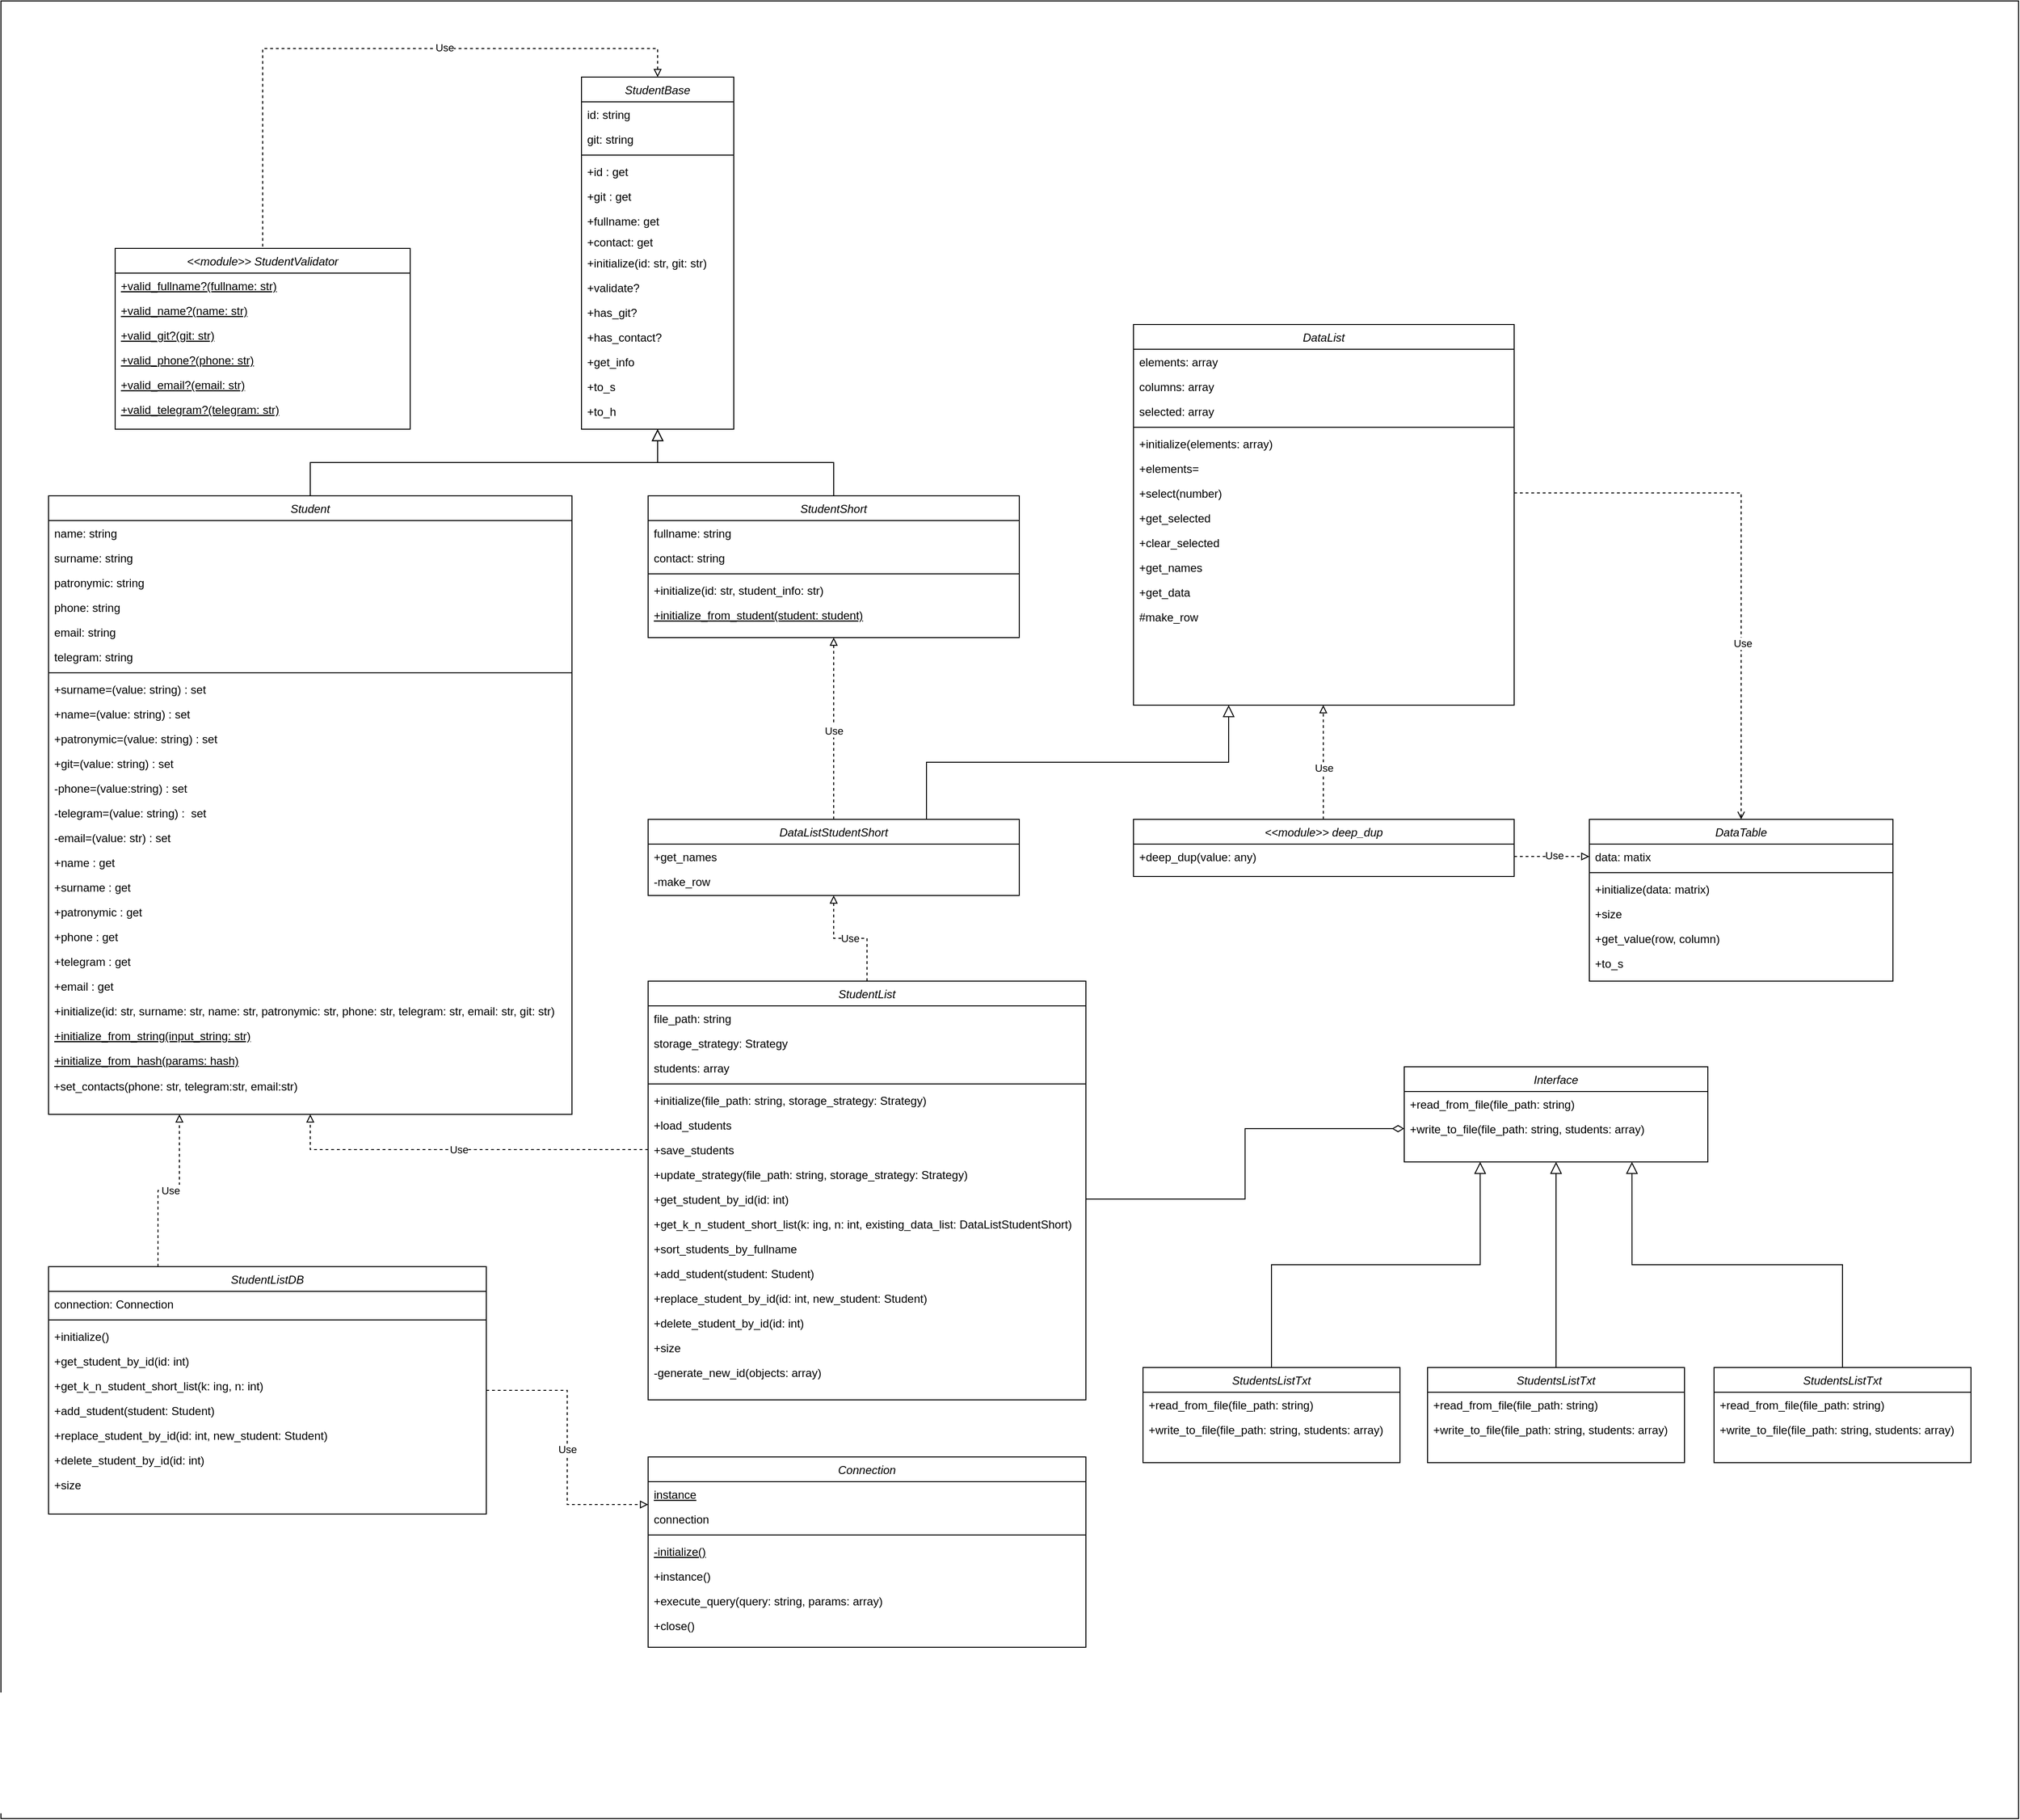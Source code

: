 <mxfile version="24.7.8">
  <diagram id="C5RBs43oDa-KdzZeNtuy" name="Page-1">
    <mxGraphModel dx="656" dy="1562" grid="1" gridSize="10" guides="1" tooltips="1" connect="1" arrows="1" fold="1" page="1" pageScale="1" pageWidth="827" pageHeight="1169" math="0" shadow="0">
      <root>
        <mxCell id="WIyWlLk6GJQsqaUBKTNV-0" />
        <mxCell id="WIyWlLk6GJQsqaUBKTNV-1" parent="WIyWlLk6GJQsqaUBKTNV-0" />
        <mxCell id="fatnGPEcKWGk0wa3ljr2-0" value="" style="rounded=0;whiteSpace=wrap;html=1;" parent="WIyWlLk6GJQsqaUBKTNV-1" vertex="1">
          <mxGeometry x="250" y="-810" width="2120" height="1910" as="geometry" />
        </mxCell>
        <mxCell id="zkfFHV4jXpPFQw0GAbJ--0" value="StudentBase" style="swimlane;fontStyle=2;align=center;verticalAlign=top;childLayout=stackLayout;horizontal=1;startSize=26;horizontalStack=0;resizeParent=1;resizeLast=0;collapsible=1;marginBottom=0;rounded=0;shadow=0;strokeWidth=1;" parent="WIyWlLk6GJQsqaUBKTNV-1" vertex="1">
          <mxGeometry x="860" y="-730" width="160" height="370" as="geometry">
            <mxRectangle x="230" y="140" width="160" height="26" as="alternateBounds" />
          </mxGeometry>
        </mxCell>
        <mxCell id="DaK7ERgDfzek0wE4DrNR-5" value="id: string " style="text;align=left;verticalAlign=top;spacingLeft=4;spacingRight=4;overflow=hidden;rotatable=0;points=[[0,0.5],[1,0.5]];portConstraint=eastwest;rounded=0;shadow=0;html=0;" parent="zkfFHV4jXpPFQw0GAbJ--0" vertex="1">
          <mxGeometry y="26" width="160" height="26" as="geometry" />
        </mxCell>
        <mxCell id="DaK7ERgDfzek0wE4DrNR-3" value="git: string&#xa; " style="text;align=left;verticalAlign=top;spacingLeft=4;spacingRight=4;overflow=hidden;rotatable=0;points=[[0,0.5],[1,0.5]];portConstraint=eastwest;rounded=0;shadow=0;html=0;" parent="zkfFHV4jXpPFQw0GAbJ--0" vertex="1">
          <mxGeometry y="52" width="160" height="26" as="geometry" />
        </mxCell>
        <mxCell id="zkfFHV4jXpPFQw0GAbJ--4" value="" style="line;html=1;strokeWidth=1;align=left;verticalAlign=middle;spacingTop=-1;spacingLeft=3;spacingRight=3;rotatable=0;labelPosition=right;points=[];portConstraint=eastwest;" parent="zkfFHV4jXpPFQw0GAbJ--0" vertex="1">
          <mxGeometry y="78" width="160" height="8" as="geometry" />
        </mxCell>
        <mxCell id="DaK7ERgDfzek0wE4DrNR-34" value="+id : get" style="text;align=left;verticalAlign=top;spacingLeft=4;spacingRight=4;overflow=hidden;rotatable=0;points=[[0,0.5],[1,0.5]];portConstraint=eastwest;" parent="zkfFHV4jXpPFQw0GAbJ--0" vertex="1">
          <mxGeometry y="86" width="160" height="26" as="geometry" />
        </mxCell>
        <mxCell id="DaK7ERgDfzek0wE4DrNR-32" value="+git : get" style="text;align=left;verticalAlign=top;spacingLeft=4;spacingRight=4;overflow=hidden;rotatable=0;points=[[0,0.5],[1,0.5]];portConstraint=eastwest;" parent="zkfFHV4jXpPFQw0GAbJ--0" vertex="1">
          <mxGeometry y="112" width="160" height="26" as="geometry" />
        </mxCell>
        <mxCell id="30GVN7_N4VgCKG4ItNpN-0" value="+fullname: get" style="text;align=left;verticalAlign=top;spacingLeft=4;spacingRight=4;overflow=hidden;rotatable=0;points=[[0,0.5],[1,0.5]];portConstraint=eastwest;" parent="zkfFHV4jXpPFQw0GAbJ--0" vertex="1">
          <mxGeometry y="138" width="160" height="22" as="geometry" />
        </mxCell>
        <mxCell id="wEu3qzO1atXNmpKXPWO0-1" value="+contact: get" style="text;align=left;verticalAlign=top;spacingLeft=4;spacingRight=4;overflow=hidden;rotatable=0;points=[[0,0.5],[1,0.5]];portConstraint=eastwest;" parent="zkfFHV4jXpPFQw0GAbJ--0" vertex="1">
          <mxGeometry y="160" width="160" height="22" as="geometry" />
        </mxCell>
        <mxCell id="DaK7ERgDfzek0wE4DrNR-37" value="+initialize(id: str, git: str)" style="text;align=left;verticalAlign=top;spacingLeft=4;spacingRight=4;overflow=hidden;rotatable=0;points=[[0,0.5],[1,0.5]];portConstraint=eastwest;" parent="zkfFHV4jXpPFQw0GAbJ--0" vertex="1">
          <mxGeometry y="182" width="160" height="26" as="geometry" />
        </mxCell>
        <mxCell id="DaK7ERgDfzek0wE4DrNR-1" value="+validate?" style="text;align=left;verticalAlign=top;spacingLeft=4;spacingRight=4;overflow=hidden;rotatable=0;points=[[0,0.5],[1,0.5]];portConstraint=eastwest;" parent="zkfFHV4jXpPFQw0GAbJ--0" vertex="1">
          <mxGeometry y="208" width="160" height="26" as="geometry" />
        </mxCell>
        <mxCell id="zkfFHV4jXpPFQw0GAbJ--5" value="+has_git?" style="text;align=left;verticalAlign=top;spacingLeft=4;spacingRight=4;overflow=hidden;rotatable=0;points=[[0,0.5],[1,0.5]];portConstraint=eastwest;" parent="zkfFHV4jXpPFQw0GAbJ--0" vertex="1">
          <mxGeometry y="234" width="160" height="26" as="geometry" />
        </mxCell>
        <mxCell id="rkT2CLuDJCGZjRkK9kf4-31" value="+has_contact?" style="text;align=left;verticalAlign=top;spacingLeft=4;spacingRight=4;overflow=hidden;rotatable=0;points=[[0,0.5],[1,0.5]];portConstraint=eastwest;" parent="zkfFHV4jXpPFQw0GAbJ--0" vertex="1">
          <mxGeometry y="260" width="160" height="26" as="geometry" />
        </mxCell>
        <mxCell id="rkT2CLuDJCGZjRkK9kf4-32" value="+get_info" style="text;align=left;verticalAlign=top;spacingLeft=4;spacingRight=4;overflow=hidden;rotatable=0;points=[[0,0.5],[1,0.5]];portConstraint=eastwest;" parent="zkfFHV4jXpPFQw0GAbJ--0" vertex="1">
          <mxGeometry y="286" width="160" height="26" as="geometry" />
        </mxCell>
        <mxCell id="rkT2CLuDJCGZjRkK9kf4-33" value="+to_s" style="text;align=left;verticalAlign=top;spacingLeft=4;spacingRight=4;overflow=hidden;rotatable=0;points=[[0,0.5],[1,0.5]];portConstraint=eastwest;" parent="zkfFHV4jXpPFQw0GAbJ--0" vertex="1">
          <mxGeometry y="312" width="160" height="26" as="geometry" />
        </mxCell>
        <mxCell id="PjHpxz5H3u4c-cA8xx7M-1" value="+to_h" style="text;align=left;verticalAlign=top;spacingLeft=4;spacingRight=4;overflow=hidden;rotatable=0;points=[[0,0.5],[1,0.5]];portConstraint=eastwest;" vertex="1" parent="zkfFHV4jXpPFQw0GAbJ--0">
          <mxGeometry y="338" width="160" height="26" as="geometry" />
        </mxCell>
        <mxCell id="zkfFHV4jXpPFQw0GAbJ--6" value="Student" style="swimlane;fontStyle=2;align=center;verticalAlign=top;childLayout=stackLayout;horizontal=1;startSize=26;horizontalStack=0;resizeParent=1;resizeLast=0;collapsible=1;marginBottom=0;rounded=0;shadow=0;strokeWidth=1;" parent="WIyWlLk6GJQsqaUBKTNV-1" vertex="1">
          <mxGeometry x="300" y="-290" width="550" height="650" as="geometry">
            <mxRectangle x="130" y="380" width="160" height="26" as="alternateBounds" />
          </mxGeometry>
        </mxCell>
        <mxCell id="zkfFHV4jXpPFQw0GAbJ--7" value="name: string" style="text;align=left;verticalAlign=top;spacingLeft=4;spacingRight=4;overflow=hidden;rotatable=0;points=[[0,0.5],[1,0.5]];portConstraint=eastwest;" parent="zkfFHV4jXpPFQw0GAbJ--6" vertex="1">
          <mxGeometry y="26" width="550" height="26" as="geometry" />
        </mxCell>
        <mxCell id="zkfFHV4jXpPFQw0GAbJ--8" value="surname: string" style="text;align=left;verticalAlign=top;spacingLeft=4;spacingRight=4;overflow=hidden;rotatable=0;points=[[0,0.5],[1,0.5]];portConstraint=eastwest;rounded=0;shadow=0;html=0;" parent="zkfFHV4jXpPFQw0GAbJ--6" vertex="1">
          <mxGeometry y="52" width="550" height="26" as="geometry" />
        </mxCell>
        <mxCell id="hA9nvbCW1QsnM-zQuUA5-5" value="patronymic: string" style="text;align=left;verticalAlign=top;spacingLeft=4;spacingRight=4;overflow=hidden;rotatable=0;points=[[0,0.5],[1,0.5]];portConstraint=eastwest;rounded=0;shadow=0;html=0;" parent="zkfFHV4jXpPFQw0GAbJ--6" vertex="1">
          <mxGeometry y="78" width="550" height="26" as="geometry" />
        </mxCell>
        <mxCell id="rkT2CLuDJCGZjRkK9kf4-34" value="phone: string" style="text;align=left;verticalAlign=top;spacingLeft=4;spacingRight=4;overflow=hidden;rotatable=0;points=[[0,0.5],[1,0.5]];portConstraint=eastwest;rounded=0;shadow=0;html=0;" parent="zkfFHV4jXpPFQw0GAbJ--6" vertex="1">
          <mxGeometry y="104" width="550" height="26" as="geometry" />
        </mxCell>
        <mxCell id="rkT2CLuDJCGZjRkK9kf4-35" value="email: string" style="text;align=left;verticalAlign=top;spacingLeft=4;spacingRight=4;overflow=hidden;rotatable=0;points=[[0,0.5],[1,0.5]];portConstraint=eastwest;rounded=0;shadow=0;html=0;" parent="zkfFHV4jXpPFQw0GAbJ--6" vertex="1">
          <mxGeometry y="130" width="550" height="26" as="geometry" />
        </mxCell>
        <mxCell id="rkT2CLuDJCGZjRkK9kf4-36" value="telegram: string" style="text;align=left;verticalAlign=top;spacingLeft=4;spacingRight=4;overflow=hidden;rotatable=0;points=[[0,0.5],[1,0.5]];portConstraint=eastwest;rounded=0;shadow=0;html=0;" parent="zkfFHV4jXpPFQw0GAbJ--6" vertex="1">
          <mxGeometry y="156" width="550" height="26" as="geometry" />
        </mxCell>
        <mxCell id="zkfFHV4jXpPFQw0GAbJ--9" value="" style="line;html=1;strokeWidth=1;align=left;verticalAlign=middle;spacingTop=-1;spacingLeft=3;spacingRight=3;rotatable=0;labelPosition=right;points=[];portConstraint=eastwest;" parent="zkfFHV4jXpPFQw0GAbJ--6" vertex="1">
          <mxGeometry y="182" width="550" height="8" as="geometry" />
        </mxCell>
        <mxCell id="DaK7ERgDfzek0wE4DrNR-43" value="+surname=(value: string) : set" style="text;align=left;verticalAlign=top;spacingLeft=4;spacingRight=4;overflow=hidden;rotatable=0;points=[[0,0.5],[1,0.5]];portConstraint=eastwest;" parent="zkfFHV4jXpPFQw0GAbJ--6" vertex="1">
          <mxGeometry y="190" width="550" height="26" as="geometry" />
        </mxCell>
        <mxCell id="DaK7ERgDfzek0wE4DrNR-44" value="+name=(value: string) : set" style="text;align=left;verticalAlign=top;spacingLeft=4;spacingRight=4;overflow=hidden;rotatable=0;points=[[0,0.5],[1,0.5]];portConstraint=eastwest;" parent="zkfFHV4jXpPFQw0GAbJ--6" vertex="1">
          <mxGeometry y="216" width="550" height="26" as="geometry" />
        </mxCell>
        <mxCell id="DaK7ERgDfzek0wE4DrNR-42" value="+patronymic=(value: string) : set" style="text;align=left;verticalAlign=top;spacingLeft=4;spacingRight=4;overflow=hidden;rotatable=0;points=[[0,0.5],[1,0.5]];portConstraint=eastwest;" parent="zkfFHV4jXpPFQw0GAbJ--6" vertex="1">
          <mxGeometry y="242" width="550" height="26" as="geometry" />
        </mxCell>
        <mxCell id="ZeI7-z1QrVrPeZxFid8m-0" value="+git=(value: string) : set" style="text;align=left;verticalAlign=top;spacingLeft=4;spacingRight=4;overflow=hidden;rotatable=0;points=[[0,0.5],[1,0.5]];portConstraint=eastwest;" parent="zkfFHV4jXpPFQw0GAbJ--6" vertex="1">
          <mxGeometry y="268" width="550" height="26" as="geometry" />
        </mxCell>
        <mxCell id="DaK7ERgDfzek0wE4DrNR-41" value="-phone=(value:string) : set" style="text;align=left;verticalAlign=top;spacingLeft=4;spacingRight=4;overflow=hidden;rotatable=0;points=[[0,0.5],[1,0.5]];portConstraint=eastwest;" parent="zkfFHV4jXpPFQw0GAbJ--6" vertex="1">
          <mxGeometry y="294" width="550" height="26" as="geometry" />
        </mxCell>
        <mxCell id="DaK7ERgDfzek0wE4DrNR-40" value="-telegram=(value: string) :  set" style="text;align=left;verticalAlign=top;spacingLeft=4;spacingRight=4;overflow=hidden;rotatable=0;points=[[0,0.5],[1,0.5]];portConstraint=eastwest;" parent="zkfFHV4jXpPFQw0GAbJ--6" vertex="1">
          <mxGeometry y="320" width="550" height="26" as="geometry" />
        </mxCell>
        <mxCell id="DaK7ERgDfzek0wE4DrNR-39" value="-email=(value: str) : set" style="text;align=left;verticalAlign=top;spacingLeft=4;spacingRight=4;overflow=hidden;rotatable=0;points=[[0,0.5],[1,0.5]];portConstraint=eastwest;" parent="zkfFHV4jXpPFQw0GAbJ--6" vertex="1">
          <mxGeometry y="346" width="550" height="26" as="geometry" />
        </mxCell>
        <mxCell id="DaK7ERgDfzek0wE4DrNR-38" value="+name : get" style="text;align=left;verticalAlign=top;spacingLeft=4;spacingRight=4;overflow=hidden;rotatable=0;points=[[0,0.5],[1,0.5]];portConstraint=eastwest;" parent="zkfFHV4jXpPFQw0GAbJ--6" vertex="1">
          <mxGeometry y="372" width="550" height="26" as="geometry" />
        </mxCell>
        <mxCell id="DaK7ERgDfzek0wE4DrNR-46" value="+surname : get" style="text;align=left;verticalAlign=top;spacingLeft=4;spacingRight=4;overflow=hidden;rotatable=0;points=[[0,0.5],[1,0.5]];portConstraint=eastwest;" parent="zkfFHV4jXpPFQw0GAbJ--6" vertex="1">
          <mxGeometry y="398" width="550" height="26" as="geometry" />
        </mxCell>
        <mxCell id="DaK7ERgDfzek0wE4DrNR-45" value="+patronymic : get" style="text;align=left;verticalAlign=top;spacingLeft=4;spacingRight=4;overflow=hidden;rotatable=0;points=[[0,0.5],[1,0.5]];portConstraint=eastwest;" parent="zkfFHV4jXpPFQw0GAbJ--6" vertex="1">
          <mxGeometry y="424" width="550" height="26" as="geometry" />
        </mxCell>
        <mxCell id="ZeI7-z1QrVrPeZxFid8m-1" value="+phone : get" style="text;align=left;verticalAlign=top;spacingLeft=4;spacingRight=4;overflow=hidden;rotatable=0;points=[[0,0.5],[1,0.5]];portConstraint=eastwest;" parent="zkfFHV4jXpPFQw0GAbJ--6" vertex="1">
          <mxGeometry y="450" width="550" height="26" as="geometry" />
        </mxCell>
        <mxCell id="ZeI7-z1QrVrPeZxFid8m-2" value="+telegram : get" style="text;align=left;verticalAlign=top;spacingLeft=4;spacingRight=4;overflow=hidden;rotatable=0;points=[[0,0.5],[1,0.5]];portConstraint=eastwest;" parent="zkfFHV4jXpPFQw0GAbJ--6" vertex="1">
          <mxGeometry y="476" width="550" height="26" as="geometry" />
        </mxCell>
        <mxCell id="ZeI7-z1QrVrPeZxFid8m-3" value="+email : get" style="text;align=left;verticalAlign=top;spacingLeft=4;spacingRight=4;overflow=hidden;rotatable=0;points=[[0,0.5],[1,0.5]];portConstraint=eastwest;" parent="zkfFHV4jXpPFQw0GAbJ--6" vertex="1">
          <mxGeometry y="502" width="550" height="26" as="geometry" />
        </mxCell>
        <mxCell id="zkfFHV4jXpPFQw0GAbJ--11" value="+initialize(id: str, surname: str, name: str, patronymic: str, phone: str, telegram: str, email: str, git: str)" style="text;align=left;verticalAlign=top;spacingLeft=4;spacingRight=4;overflow=hidden;rotatable=0;points=[[0,0.5],[1,0.5]];portConstraint=eastwest;" parent="zkfFHV4jXpPFQw0GAbJ--6" vertex="1">
          <mxGeometry y="528" width="550" height="26" as="geometry" />
        </mxCell>
        <mxCell id="ZeI7-z1QrVrPeZxFid8m-4" value="+initialize_from_string(input_string: str)" style="text;align=left;verticalAlign=top;spacingLeft=4;spacingRight=4;overflow=hidden;rotatable=0;points=[[0,0.5],[1,0.5]];portConstraint=eastwest;fontStyle=4" parent="zkfFHV4jXpPFQw0GAbJ--6" vertex="1">
          <mxGeometry y="554" width="550" height="26" as="geometry" />
        </mxCell>
        <mxCell id="PjHpxz5H3u4c-cA8xx7M-0" value="+initialize_from_hash(params: hash)" style="text;align=left;verticalAlign=top;spacingLeft=4;spacingRight=4;overflow=hidden;rotatable=0;points=[[0,0.5],[1,0.5]];portConstraint=eastwest;fontStyle=4" vertex="1" parent="zkfFHV4jXpPFQw0GAbJ--6">
          <mxGeometry y="580" width="550" height="26" as="geometry" />
        </mxCell>
        <mxCell id="rkT2CLuDJCGZjRkK9kf4-38" value="&amp;nbsp;+set_contacts(phone: str, telegram:str, email:str)" style="text;html=1;align=left;verticalAlign=middle;whiteSpace=wrap;rounded=0;" parent="zkfFHV4jXpPFQw0GAbJ--6" vertex="1">
          <mxGeometry y="606" width="550" height="30" as="geometry" />
        </mxCell>
        <mxCell id="zkfFHV4jXpPFQw0GAbJ--12" value="" style="endArrow=block;endSize=10;endFill=0;shadow=0;strokeWidth=1;rounded=0;edgeStyle=elbowEdgeStyle;elbow=vertical;" parent="WIyWlLk6GJQsqaUBKTNV-1" source="zkfFHV4jXpPFQw0GAbJ--6" target="zkfFHV4jXpPFQw0GAbJ--0" edge="1">
          <mxGeometry width="160" relative="1" as="geometry">
            <mxPoint x="596" y="-137" as="sourcePoint" />
            <mxPoint x="596" y="-137" as="targetPoint" />
          </mxGeometry>
        </mxCell>
        <mxCell id="zkfFHV4jXpPFQw0GAbJ--16" value="" style="endArrow=block;endSize=10;endFill=0;shadow=0;strokeWidth=1;rounded=0;edgeStyle=elbowEdgeStyle;elbow=vertical;exitX=0.5;exitY=0;exitDx=0;exitDy=0;" parent="WIyWlLk6GJQsqaUBKTNV-1" source="zkfFHV4jXpPFQw0GAbJ--17" target="zkfFHV4jXpPFQw0GAbJ--0" edge="1">
          <mxGeometry width="160" relative="1" as="geometry">
            <mxPoint x="806" y="20" as="sourcePoint" />
            <mxPoint x="706" y="-69" as="targetPoint" />
          </mxGeometry>
        </mxCell>
        <mxCell id="zkfFHV4jXpPFQw0GAbJ--17" value="StudentShort" style="swimlane;fontStyle=2;align=center;verticalAlign=top;childLayout=stackLayout;horizontal=1;startSize=26;horizontalStack=0;resizeParent=1;resizeLast=0;collapsible=1;marginBottom=0;rounded=0;shadow=0;strokeWidth=1;" parent="WIyWlLk6GJQsqaUBKTNV-1" vertex="1">
          <mxGeometry x="930" y="-290" width="390" height="149" as="geometry">
            <mxRectangle x="550" y="140" width="160" height="26" as="alternateBounds" />
          </mxGeometry>
        </mxCell>
        <mxCell id="zkfFHV4jXpPFQw0GAbJ--18" value="fullname: string" style="text;align=left;verticalAlign=top;spacingLeft=4;spacingRight=4;overflow=hidden;rotatable=0;points=[[0,0.5],[1,0.5]];portConstraint=eastwest;" parent="zkfFHV4jXpPFQw0GAbJ--17" vertex="1">
          <mxGeometry y="26" width="390" height="26" as="geometry" />
        </mxCell>
        <mxCell id="rkT2CLuDJCGZjRkK9kf4-47" value="contact: string" style="text;align=left;verticalAlign=top;spacingLeft=4;spacingRight=4;overflow=hidden;rotatable=0;points=[[0,0.5],[1,0.5]];portConstraint=eastwest;" parent="zkfFHV4jXpPFQw0GAbJ--17" vertex="1">
          <mxGeometry y="52" width="390" height="26" as="geometry" />
        </mxCell>
        <mxCell id="zkfFHV4jXpPFQw0GAbJ--23" value="" style="line;html=1;strokeWidth=1;align=left;verticalAlign=middle;spacingTop=-1;spacingLeft=3;spacingRight=3;rotatable=0;labelPosition=right;points=[];portConstraint=eastwest;" parent="zkfFHV4jXpPFQw0GAbJ--17" vertex="1">
          <mxGeometry y="78" width="390" height="8" as="geometry" />
        </mxCell>
        <mxCell id="zkfFHV4jXpPFQw0GAbJ--24" value="+initialize(id: str, student_info: str)" style="text;align=left;verticalAlign=top;spacingLeft=4;spacingRight=4;overflow=hidden;rotatable=0;points=[[0,0.5],[1,0.5]];portConstraint=eastwest;" parent="zkfFHV4jXpPFQw0GAbJ--17" vertex="1">
          <mxGeometry y="86" width="390" height="26" as="geometry" />
        </mxCell>
        <mxCell id="ZeI7-z1QrVrPeZxFid8m-8" value="+initialize_from_student(student: student)" style="text;align=left;verticalAlign=top;spacingLeft=4;spacingRight=4;overflow=hidden;rotatable=0;points=[[0,0.5],[1,0.5]];portConstraint=eastwest;fontStyle=4" parent="zkfFHV4jXpPFQw0GAbJ--17" vertex="1">
          <mxGeometry y="112" width="390" height="26" as="geometry" />
        </mxCell>
        <mxCell id="rkT2CLuDJCGZjRkK9kf4-0" value="&lt;&lt;module&gt;&gt; StudentValidator" style="swimlane;fontStyle=2;align=center;verticalAlign=top;childLayout=stackLayout;horizontal=1;startSize=26;horizontalStack=0;resizeParent=1;resizeLast=0;collapsible=1;marginBottom=0;rounded=0;shadow=0;strokeWidth=1;" parent="WIyWlLk6GJQsqaUBKTNV-1" vertex="1">
          <mxGeometry x="370" y="-550" width="310" height="190" as="geometry">
            <mxRectangle x="230" y="140" width="160" height="26" as="alternateBounds" />
          </mxGeometry>
        </mxCell>
        <mxCell id="rkT2CLuDJCGZjRkK9kf4-16" value="+valid_fullname?(fullname: str)" style="text;align=left;verticalAlign=top;spacingLeft=4;spacingRight=4;overflow=hidden;rotatable=0;points=[[0,0.5],[1,0.5]];portConstraint=eastwest;fontStyle=4" parent="rkT2CLuDJCGZjRkK9kf4-0" vertex="1">
          <mxGeometry y="26" width="310" height="26" as="geometry" />
        </mxCell>
        <mxCell id="rkT2CLuDJCGZjRkK9kf4-21" value="+valid_name?(name: str)" style="text;align=left;verticalAlign=top;spacingLeft=4;spacingRight=4;overflow=hidden;rotatable=0;points=[[0,0.5],[1,0.5]];portConstraint=eastwest;fontStyle=4" parent="rkT2CLuDJCGZjRkK9kf4-0" vertex="1">
          <mxGeometry y="52" width="310" height="26" as="geometry" />
        </mxCell>
        <mxCell id="rkT2CLuDJCGZjRkK9kf4-17" value="+valid_git?(git: str)" style="text;align=left;verticalAlign=top;spacingLeft=4;spacingRight=4;overflow=hidden;rotatable=0;points=[[0,0.5],[1,0.5]];portConstraint=eastwest;fontStyle=4" parent="rkT2CLuDJCGZjRkK9kf4-0" vertex="1">
          <mxGeometry y="78" width="310" height="26" as="geometry" />
        </mxCell>
        <mxCell id="rkT2CLuDJCGZjRkK9kf4-19" value="+valid_phone?(phone: str)" style="text;align=left;verticalAlign=top;spacingLeft=4;spacingRight=4;overflow=hidden;rotatable=0;points=[[0,0.5],[1,0.5]];portConstraint=eastwest;fontStyle=4" parent="rkT2CLuDJCGZjRkK9kf4-0" vertex="1">
          <mxGeometry y="104" width="310" height="26" as="geometry" />
        </mxCell>
        <mxCell id="rkT2CLuDJCGZjRkK9kf4-25" value="+valid_email?(email: str)" style="text;align=left;verticalAlign=top;spacingLeft=4;spacingRight=4;overflow=hidden;rotatable=0;points=[[0,0.5],[1,0.5]];portConstraint=eastwest;fontStyle=4" parent="rkT2CLuDJCGZjRkK9kf4-0" vertex="1">
          <mxGeometry y="130" width="310" height="26" as="geometry" />
        </mxCell>
        <mxCell id="rkT2CLuDJCGZjRkK9kf4-26" value="+valid_telegram?(telegram: str)" style="text;align=left;verticalAlign=top;spacingLeft=4;spacingRight=4;overflow=hidden;rotatable=0;points=[[0,0.5],[1,0.5]];portConstraint=eastwest;fontStyle=4" parent="rkT2CLuDJCGZjRkK9kf4-0" vertex="1">
          <mxGeometry y="156" width="310" height="26" as="geometry" />
        </mxCell>
        <mxCell id="fatnGPEcKWGk0wa3ljr2-217" style="edgeStyle=orthogonalEdgeStyle;rounded=0;orthogonalLoop=1;jettySize=auto;html=1;entryX=0.5;entryY=0;entryDx=0;entryDy=0;dashed=1;strokeColor=default;curved=0;endArrow=none;endFill=0;flowAnimation=0;startArrow=block;startFill=0;exitX=0.5;exitY=0;exitDx=0;exitDy=0;" parent="WIyWlLk6GJQsqaUBKTNV-1" source="zkfFHV4jXpPFQw0GAbJ--0" target="rkT2CLuDJCGZjRkK9kf4-0" edge="1">
          <mxGeometry relative="1" as="geometry">
            <Array as="points">
              <mxPoint x="940" y="-760" />
              <mxPoint x="525" y="-760" />
            </Array>
            <mxPoint x="250" y="-930" as="sourcePoint" />
            <mxPoint x="610" y="-821" as="targetPoint" />
          </mxGeometry>
        </mxCell>
        <mxCell id="fatnGPEcKWGk0wa3ljr2-219" value="Use" style="edgeLabel;html=1;align=center;verticalAlign=middle;resizable=0;points=[];" parent="fatnGPEcKWGk0wa3ljr2-217" vertex="1" connectable="0">
          <mxGeometry x="-0.227" y="-1" relative="1" as="geometry">
            <mxPoint x="-1" as="offset" />
          </mxGeometry>
        </mxCell>
        <mxCell id="fatnGPEcKWGk0wa3ljr2-220" value="DataTable" style="swimlane;fontStyle=2;align=center;verticalAlign=top;childLayout=stackLayout;horizontal=1;startSize=26;horizontalStack=0;resizeParent=1;resizeLast=0;collapsible=1;marginBottom=0;rounded=0;shadow=0;strokeWidth=1;" parent="WIyWlLk6GJQsqaUBKTNV-1" vertex="1">
          <mxGeometry x="1919" y="50" width="319" height="170" as="geometry">
            <mxRectangle x="230" y="140" width="160" height="26" as="alternateBounds" />
          </mxGeometry>
        </mxCell>
        <mxCell id="fatnGPEcKWGk0wa3ljr2-255" value="data: matix" style="text;align=left;verticalAlign=top;spacingLeft=4;spacingRight=4;overflow=hidden;rotatable=0;points=[[0,0.5],[1,0.5]];portConstraint=eastwest;" parent="fatnGPEcKWGk0wa3ljr2-220" vertex="1">
          <mxGeometry y="26" width="319" height="26" as="geometry" />
        </mxCell>
        <mxCell id="fatnGPEcKWGk0wa3ljr2-256" value="" style="line;html=1;strokeWidth=1;align=left;verticalAlign=middle;spacingTop=-1;spacingLeft=3;spacingRight=3;rotatable=0;labelPosition=right;points=[];portConstraint=eastwest;" parent="fatnGPEcKWGk0wa3ljr2-220" vertex="1">
          <mxGeometry y="52" width="319" height="8" as="geometry" />
        </mxCell>
        <mxCell id="fatnGPEcKWGk0wa3ljr2-221" value="+initialize(data: matrix)" style="text;align=left;verticalAlign=top;spacingLeft=4;spacingRight=4;overflow=hidden;rotatable=0;points=[[0,0.5],[1,0.5]];portConstraint=eastwest;fontStyle=0" parent="fatnGPEcKWGk0wa3ljr2-220" vertex="1">
          <mxGeometry y="60" width="319" height="26" as="geometry" />
        </mxCell>
        <mxCell id="fatnGPEcKWGk0wa3ljr2-257" value="+size" style="text;align=left;verticalAlign=top;spacingLeft=4;spacingRight=4;overflow=hidden;rotatable=0;points=[[0,0.5],[1,0.5]];portConstraint=eastwest;fontStyle=0" parent="fatnGPEcKWGk0wa3ljr2-220" vertex="1">
          <mxGeometry y="86" width="319" height="26" as="geometry" />
        </mxCell>
        <mxCell id="fatnGPEcKWGk0wa3ljr2-222" value="+get_value(row, column)" style="text;align=left;verticalAlign=top;spacingLeft=4;spacingRight=4;overflow=hidden;rotatable=0;points=[[0,0.5],[1,0.5]];portConstraint=eastwest;fontStyle=0" parent="fatnGPEcKWGk0wa3ljr2-220" vertex="1">
          <mxGeometry y="112" width="319" height="26" as="geometry" />
        </mxCell>
        <mxCell id="fatnGPEcKWGk0wa3ljr2-258" value="+to_s" style="text;align=left;verticalAlign=top;spacingLeft=4;spacingRight=4;overflow=hidden;rotatable=0;points=[[0,0.5],[1,0.5]];portConstraint=eastwest;fontStyle=0" parent="fatnGPEcKWGk0wa3ljr2-220" vertex="1">
          <mxGeometry y="138" width="319" height="26" as="geometry" />
        </mxCell>
        <mxCell id="fatnGPEcKWGk0wa3ljr2-225" style="edgeStyle=orthogonalEdgeStyle;rounded=0;orthogonalLoop=1;jettySize=auto;html=1;endArrow=none;endFill=0;startArrow=block;startFill=0;exitX=0.25;exitY=1;exitDx=0;exitDy=0;entryX=0.75;entryY=0;entryDx=0;entryDy=0;startSize=10;" parent="WIyWlLk6GJQsqaUBKTNV-1" source="fatnGPEcKWGk0wa3ljr2-226" target="fatnGPEcKWGk0wa3ljr2-241" edge="1">
          <mxGeometry relative="1" as="geometry">
            <mxPoint x="1240" y="-30" as="targetPoint" />
          </mxGeometry>
        </mxCell>
        <mxCell id="fatnGPEcKWGk0wa3ljr2-226" value="DataList" style="swimlane;fontStyle=2;align=center;verticalAlign=top;childLayout=stackLayout;horizontal=1;startSize=26;horizontalStack=0;resizeParent=1;resizeLast=0;collapsible=1;marginBottom=0;rounded=0;shadow=0;strokeWidth=1;" parent="WIyWlLk6GJQsqaUBKTNV-1" vertex="1">
          <mxGeometry x="1440" y="-470" width="400" height="400" as="geometry">
            <mxRectangle x="1440" y="-470" width="160" height="26" as="alternateBounds" />
          </mxGeometry>
        </mxCell>
        <mxCell id="fatnGPEcKWGk0wa3ljr2-252" value="elements: array" style="text;align=left;verticalAlign=top;spacingLeft=4;spacingRight=4;overflow=hidden;rotatable=0;points=[[0,0.5],[1,0.5]];portConstraint=eastwest;" parent="fatnGPEcKWGk0wa3ljr2-226" vertex="1">
          <mxGeometry y="26" width="400" height="26" as="geometry" />
        </mxCell>
        <mxCell id="fatnGPEcKWGk0wa3ljr2-253" value="columns: array" style="text;align=left;verticalAlign=top;spacingLeft=4;spacingRight=4;overflow=hidden;rotatable=0;points=[[0,0.5],[1,0.5]];portConstraint=eastwest;" parent="fatnGPEcKWGk0wa3ljr2-226" vertex="1">
          <mxGeometry y="52" width="400" height="26" as="geometry" />
        </mxCell>
        <mxCell id="fatnGPEcKWGk0wa3ljr2-254" value="selected: array" style="text;align=left;verticalAlign=top;spacingLeft=4;spacingRight=4;overflow=hidden;rotatable=0;points=[[0,0.5],[1,0.5]];portConstraint=eastwest;" parent="fatnGPEcKWGk0wa3ljr2-226" vertex="1">
          <mxGeometry y="78" width="400" height="26" as="geometry" />
        </mxCell>
        <mxCell id="fatnGPEcKWGk0wa3ljr2-250" value="" style="line;html=1;strokeWidth=1;align=left;verticalAlign=middle;spacingTop=-1;spacingLeft=3;spacingRight=3;rotatable=0;labelPosition=right;points=[];portConstraint=eastwest;" parent="fatnGPEcKWGk0wa3ljr2-226" vertex="1">
          <mxGeometry y="104" width="400" height="8" as="geometry" />
        </mxCell>
        <mxCell id="fatnGPEcKWGk0wa3ljr2-227" value="+initialize(elements: array)" style="text;align=left;verticalAlign=top;spacingLeft=4;spacingRight=4;overflow=hidden;rotatable=0;points=[[0,0.5],[1,0.5]];portConstraint=eastwest;fontStyle=0" parent="fatnGPEcKWGk0wa3ljr2-226" vertex="1">
          <mxGeometry y="112" width="400" height="26" as="geometry" />
        </mxCell>
        <mxCell id="fatnGPEcKWGk0wa3ljr2-228" value="+elements=" style="text;align=left;verticalAlign=top;spacingLeft=4;spacingRight=4;overflow=hidden;rotatable=0;points=[[0,0.5],[1,0.5]];portConstraint=eastwest;fontStyle=0" parent="fatnGPEcKWGk0wa3ljr2-226" vertex="1">
          <mxGeometry y="138" width="400" height="26" as="geometry" />
        </mxCell>
        <mxCell id="fatnGPEcKWGk0wa3ljr2-230" value="+select(number)" style="text;align=left;verticalAlign=top;spacingLeft=4;spacingRight=4;overflow=hidden;rotatable=0;points=[[0,0.5],[1,0.5]];portConstraint=eastwest;fontStyle=0" parent="fatnGPEcKWGk0wa3ljr2-226" vertex="1">
          <mxGeometry y="164" width="400" height="26" as="geometry" />
        </mxCell>
        <mxCell id="fatnGPEcKWGk0wa3ljr2-231" value="+get_selected" style="text;align=left;verticalAlign=top;spacingLeft=4;spacingRight=4;overflow=hidden;rotatable=0;points=[[0,0.5],[1,0.5]];portConstraint=eastwest;fontStyle=0" parent="fatnGPEcKWGk0wa3ljr2-226" vertex="1">
          <mxGeometry y="190" width="400" height="26" as="geometry" />
        </mxCell>
        <mxCell id="fatnGPEcKWGk0wa3ljr2-232" value="+clear_selected" style="text;align=left;verticalAlign=top;spacingLeft=4;spacingRight=4;overflow=hidden;rotatable=0;points=[[0,0.5],[1,0.5]];portConstraint=eastwest;fontStyle=0" parent="fatnGPEcKWGk0wa3ljr2-226" vertex="1">
          <mxGeometry y="216" width="400" height="26" as="geometry" />
        </mxCell>
        <mxCell id="fatnGPEcKWGk0wa3ljr2-233" value="+get_names" style="text;align=left;verticalAlign=top;spacingLeft=4;spacingRight=4;overflow=hidden;rotatable=0;points=[[0,0.5],[1,0.5]];portConstraint=eastwest;fontStyle=0" parent="fatnGPEcKWGk0wa3ljr2-226" vertex="1">
          <mxGeometry y="242" width="400" height="26" as="geometry" />
        </mxCell>
        <mxCell id="fatnGPEcKWGk0wa3ljr2-234" value="+get_data" style="text;align=left;verticalAlign=top;spacingLeft=4;spacingRight=4;overflow=hidden;rotatable=0;points=[[0,0.5],[1,0.5]];portConstraint=eastwest;fontStyle=0" parent="fatnGPEcKWGk0wa3ljr2-226" vertex="1">
          <mxGeometry y="268" width="400" height="26" as="geometry" />
        </mxCell>
        <mxCell id="fatnGPEcKWGk0wa3ljr2-235" value="#make_row" style="text;align=left;verticalAlign=top;spacingLeft=4;spacingRight=4;overflow=hidden;rotatable=0;points=[[0,0.5],[1,0.5]];portConstraint=eastwest;fontStyle=0" parent="fatnGPEcKWGk0wa3ljr2-226" vertex="1">
          <mxGeometry y="294" width="400" height="26" as="geometry" />
        </mxCell>
        <mxCell id="fatnGPEcKWGk0wa3ljr2-236" style="edgeStyle=orthogonalEdgeStyle;rounded=0;orthogonalLoop=1;jettySize=auto;html=1;dashed=1;endArrow=block;endFill=0;" parent="WIyWlLk6GJQsqaUBKTNV-1" edge="1">
          <mxGeometry relative="1" as="geometry">
            <mxPoint x="1639.41" y="-70" as="targetPoint" />
            <Array as="points">
              <mxPoint x="1639.41" y="20" />
              <mxPoint x="1639.41" y="20" />
            </Array>
            <mxPoint x="1639.469" y="50" as="sourcePoint" />
          </mxGeometry>
        </mxCell>
        <mxCell id="fatnGPEcKWGk0wa3ljr2-237" value="Use" style="edgeLabel;html=1;align=center;verticalAlign=middle;resizable=0;points=[];" parent="fatnGPEcKWGk0wa3ljr2-236" vertex="1" connectable="0">
          <mxGeometry x="0.107" relative="1" as="geometry">
            <mxPoint y="12" as="offset" />
          </mxGeometry>
        </mxCell>
        <mxCell id="fatnGPEcKWGk0wa3ljr2-238" value="&lt;&lt;module&gt;&gt; deep_dup" style="swimlane;fontStyle=2;align=center;verticalAlign=top;childLayout=stackLayout;horizontal=1;startSize=26;horizontalStack=0;resizeParent=1;resizeLast=0;collapsible=1;marginBottom=0;rounded=0;shadow=0;strokeWidth=1;" parent="WIyWlLk6GJQsqaUBKTNV-1" vertex="1">
          <mxGeometry x="1440" y="50" width="400" height="60" as="geometry">
            <mxRectangle x="230" y="140" width="160" height="26" as="alternateBounds" />
          </mxGeometry>
        </mxCell>
        <mxCell id="fatnGPEcKWGk0wa3ljr2-239" value="+deep_dup(value: any)" style="text;align=left;verticalAlign=top;spacingLeft=4;spacingRight=4;overflow=hidden;rotatable=0;points=[[0,0.5],[1,0.5]];portConstraint=eastwest;fontStyle=0" parent="fatnGPEcKWGk0wa3ljr2-238" vertex="1">
          <mxGeometry y="26" width="400" height="26" as="geometry" />
        </mxCell>
        <mxCell id="fatnGPEcKWGk0wa3ljr2-241" value="DataListStudentShort" style="swimlane;fontStyle=2;align=center;verticalAlign=top;childLayout=stackLayout;horizontal=1;startSize=26;horizontalStack=0;resizeParent=1;resizeLast=0;collapsible=1;marginBottom=0;rounded=0;shadow=0;strokeWidth=1;" parent="WIyWlLk6GJQsqaUBKTNV-1" vertex="1">
          <mxGeometry x="930" y="50" width="390" height="80" as="geometry">
            <mxRectangle x="230" y="140" width="160" height="26" as="alternateBounds" />
          </mxGeometry>
        </mxCell>
        <mxCell id="fatnGPEcKWGk0wa3ljr2-242" value="+get_names" style="text;align=left;verticalAlign=top;spacingLeft=4;spacingRight=4;overflow=hidden;rotatable=0;points=[[0,0.5],[1,0.5]];portConstraint=eastwest;fontStyle=0" parent="fatnGPEcKWGk0wa3ljr2-241" vertex="1">
          <mxGeometry y="26" width="390" height="26" as="geometry" />
        </mxCell>
        <mxCell id="fatnGPEcKWGk0wa3ljr2-243" value="-make_row" style="text;align=left;verticalAlign=top;spacingLeft=4;spacingRight=4;overflow=hidden;rotatable=0;points=[[0,0.5],[1,0.5]];portConstraint=eastwest;fontStyle=0" parent="fatnGPEcKWGk0wa3ljr2-241" vertex="1">
          <mxGeometry y="52" width="390" height="28" as="geometry" />
        </mxCell>
        <mxCell id="fatnGPEcKWGk0wa3ljr2-246" style="edgeStyle=orthogonalEdgeStyle;rounded=0;orthogonalLoop=1;jettySize=auto;html=1;entryX=0.5;entryY=0;entryDx=0;entryDy=0;dashed=1;endArrow=open;endFill=0;" parent="WIyWlLk6GJQsqaUBKTNV-1" source="fatnGPEcKWGk0wa3ljr2-230" target="fatnGPEcKWGk0wa3ljr2-220" edge="1">
          <mxGeometry relative="1" as="geometry">
            <mxPoint x="2160.0" y="50" as="targetPoint" />
          </mxGeometry>
        </mxCell>
        <mxCell id="fatnGPEcKWGk0wa3ljr2-247" value="Use" style="edgeLabel;html=1;align=center;verticalAlign=middle;resizable=0;points=[];" parent="fatnGPEcKWGk0wa3ljr2-246" vertex="1" connectable="0">
          <mxGeometry x="0.364" y="1" relative="1" as="geometry">
            <mxPoint as="offset" />
          </mxGeometry>
        </mxCell>
        <mxCell id="fatnGPEcKWGk0wa3ljr2-248" style="edgeStyle=orthogonalEdgeStyle;rounded=0;orthogonalLoop=1;jettySize=auto;html=1;dashed=1;endArrow=block;endFill=0;entryX=0.5;entryY=1;entryDx=0;entryDy=0;exitX=0.5;exitY=0;exitDx=0;exitDy=0;" parent="WIyWlLk6GJQsqaUBKTNV-1" source="fatnGPEcKWGk0wa3ljr2-241" target="zkfFHV4jXpPFQw0GAbJ--17" edge="1">
          <mxGeometry relative="1" as="geometry">
            <mxPoint x="1040" y="-120" as="targetPoint" />
            <mxPoint x="1040" as="sourcePoint" />
          </mxGeometry>
        </mxCell>
        <mxCell id="fatnGPEcKWGk0wa3ljr2-249" value="Use" style="edgeLabel;html=1;align=center;verticalAlign=middle;resizable=0;points=[];" parent="fatnGPEcKWGk0wa3ljr2-248" vertex="1" connectable="0">
          <mxGeometry x="0.107" relative="1" as="geometry">
            <mxPoint y="12" as="offset" />
          </mxGeometry>
        </mxCell>
        <mxCell id="fatnGPEcKWGk0wa3ljr2-259" style="edgeStyle=orthogonalEdgeStyle;rounded=0;orthogonalLoop=1;jettySize=auto;html=1;dashed=1;endArrow=block;endFill=0;entryX=0;entryY=0.5;entryDx=0;entryDy=0;exitX=1;exitY=0.5;exitDx=0;exitDy=0;" parent="WIyWlLk6GJQsqaUBKTNV-1" source="fatnGPEcKWGk0wa3ljr2-239" target="fatnGPEcKWGk0wa3ljr2-255" edge="1">
          <mxGeometry relative="1" as="geometry">
            <mxPoint x="1860" y="140" as="targetPoint" />
            <Array as="points" />
            <mxPoint x="1860.059" y="260" as="sourcePoint" />
          </mxGeometry>
        </mxCell>
        <mxCell id="fatnGPEcKWGk0wa3ljr2-261" value="Use" style="edgeLabel;html=1;align=center;verticalAlign=middle;resizable=0;points=[];" parent="fatnGPEcKWGk0wa3ljr2-259" vertex="1" connectable="0">
          <mxGeometry x="0.053" y="1" relative="1" as="geometry">
            <mxPoint as="offset" />
          </mxGeometry>
        </mxCell>
        <mxCell id="fatnGPEcKWGk0wa3ljr2-262" value="StudentList" style="swimlane;fontStyle=2;align=center;verticalAlign=top;childLayout=stackLayout;horizontal=1;startSize=26;horizontalStack=0;resizeParent=1;resizeLast=0;collapsible=1;marginBottom=0;rounded=0;shadow=0;strokeWidth=1;" parent="WIyWlLk6GJQsqaUBKTNV-1" vertex="1">
          <mxGeometry x="930" y="220" width="460" height="440" as="geometry">
            <mxRectangle x="1440" y="-470" width="160" height="26" as="alternateBounds" />
          </mxGeometry>
        </mxCell>
        <mxCell id="fatnGPEcKWGk0wa3ljr2-263" value="file_path: string" style="text;align=left;verticalAlign=top;spacingLeft=4;spacingRight=4;overflow=hidden;rotatable=0;points=[[0,0.5],[1,0.5]];portConstraint=eastwest;" parent="fatnGPEcKWGk0wa3ljr2-262" vertex="1">
          <mxGeometry y="26" width="460" height="26" as="geometry" />
        </mxCell>
        <mxCell id="fatnGPEcKWGk0wa3ljr2-264" value="storage_strategy: Strategy" style="text;align=left;verticalAlign=top;spacingLeft=4;spacingRight=4;overflow=hidden;rotatable=0;points=[[0,0.5],[1,0.5]];portConstraint=eastwest;" parent="fatnGPEcKWGk0wa3ljr2-262" vertex="1">
          <mxGeometry y="52" width="460" height="26" as="geometry" />
        </mxCell>
        <mxCell id="fatnGPEcKWGk0wa3ljr2-265" value="students: array" style="text;align=left;verticalAlign=top;spacingLeft=4;spacingRight=4;overflow=hidden;rotatable=0;points=[[0,0.5],[1,0.5]];portConstraint=eastwest;" parent="fatnGPEcKWGk0wa3ljr2-262" vertex="1">
          <mxGeometry y="78" width="460" height="26" as="geometry" />
        </mxCell>
        <mxCell id="fatnGPEcKWGk0wa3ljr2-266" value="" style="line;html=1;strokeWidth=1;align=left;verticalAlign=middle;spacingTop=-1;spacingLeft=3;spacingRight=3;rotatable=0;labelPosition=right;points=[];portConstraint=eastwest;" parent="fatnGPEcKWGk0wa3ljr2-262" vertex="1">
          <mxGeometry y="104" width="460" height="8" as="geometry" />
        </mxCell>
        <mxCell id="fatnGPEcKWGk0wa3ljr2-267" value="+initialize(file_path: string, storage_strategy: Strategy)" style="text;align=left;verticalAlign=top;spacingLeft=4;spacingRight=4;overflow=hidden;rotatable=0;points=[[0,0.5],[1,0.5]];portConstraint=eastwest;fontStyle=0" parent="fatnGPEcKWGk0wa3ljr2-262" vertex="1">
          <mxGeometry y="112" width="460" height="26" as="geometry" />
        </mxCell>
        <mxCell id="fatnGPEcKWGk0wa3ljr2-268" value="+load_students" style="text;align=left;verticalAlign=top;spacingLeft=4;spacingRight=4;overflow=hidden;rotatable=0;points=[[0,0.5],[1,0.5]];portConstraint=eastwest;fontStyle=0" parent="fatnGPEcKWGk0wa3ljr2-262" vertex="1">
          <mxGeometry y="138" width="460" height="26" as="geometry" />
        </mxCell>
        <mxCell id="fatnGPEcKWGk0wa3ljr2-269" value="+save_students" style="text;align=left;verticalAlign=top;spacingLeft=4;spacingRight=4;overflow=hidden;rotatable=0;points=[[0,0.5],[1,0.5]];portConstraint=eastwest;fontStyle=0" parent="fatnGPEcKWGk0wa3ljr2-262" vertex="1">
          <mxGeometry y="164" width="460" height="26" as="geometry" />
        </mxCell>
        <mxCell id="fatnGPEcKWGk0wa3ljr2-270" value="+update_strategy(file_path: string, storage_strategy: Strategy)" style="text;align=left;verticalAlign=top;spacingLeft=4;spacingRight=4;overflow=hidden;rotatable=0;points=[[0,0.5],[1,0.5]];portConstraint=eastwest;fontStyle=0" parent="fatnGPEcKWGk0wa3ljr2-262" vertex="1">
          <mxGeometry y="190" width="460" height="26" as="geometry" />
        </mxCell>
        <mxCell id="fatnGPEcKWGk0wa3ljr2-271" value="+get_student_by_id(id: int)" style="text;align=left;verticalAlign=top;spacingLeft=4;spacingRight=4;overflow=hidden;rotatable=0;points=[[0,0.5],[1,0.5]];portConstraint=eastwest;fontStyle=0" parent="fatnGPEcKWGk0wa3ljr2-262" vertex="1">
          <mxGeometry y="216" width="460" height="26" as="geometry" />
        </mxCell>
        <mxCell id="fatnGPEcKWGk0wa3ljr2-272" value="+get_k_n_student_short_list(k: ing, n: int, existing_data_list: DataListStudentShort)" style="text;align=left;verticalAlign=top;spacingLeft=4;spacingRight=4;overflow=hidden;rotatable=0;points=[[0,0.5],[1,0.5]];portConstraint=eastwest;fontStyle=0" parent="fatnGPEcKWGk0wa3ljr2-262" vertex="1">
          <mxGeometry y="242" width="460" height="26" as="geometry" />
        </mxCell>
        <mxCell id="fatnGPEcKWGk0wa3ljr2-273" value="+sort_students_by_fullname" style="text;align=left;verticalAlign=top;spacingLeft=4;spacingRight=4;overflow=hidden;rotatable=0;points=[[0,0.5],[1,0.5]];portConstraint=eastwest;fontStyle=0" parent="fatnGPEcKWGk0wa3ljr2-262" vertex="1">
          <mxGeometry y="268" width="460" height="26" as="geometry" />
        </mxCell>
        <mxCell id="fatnGPEcKWGk0wa3ljr2-274" value="+add_student(student: Student)" style="text;align=left;verticalAlign=top;spacingLeft=4;spacingRight=4;overflow=hidden;rotatable=0;points=[[0,0.5],[1,0.5]];portConstraint=eastwest;fontStyle=0" parent="fatnGPEcKWGk0wa3ljr2-262" vertex="1">
          <mxGeometry y="294" width="460" height="26" as="geometry" />
        </mxCell>
        <mxCell id="fatnGPEcKWGk0wa3ljr2-306" value="+replace_student_by_id(id: int, new_student: Student)" style="text;align=left;verticalAlign=top;spacingLeft=4;spacingRight=4;overflow=hidden;rotatable=0;points=[[0,0.5],[1,0.5]];portConstraint=eastwest;fontStyle=0" parent="fatnGPEcKWGk0wa3ljr2-262" vertex="1">
          <mxGeometry y="320" width="460" height="26" as="geometry" />
        </mxCell>
        <mxCell id="fatnGPEcKWGk0wa3ljr2-307" value="+delete_student_by_id(id: int)" style="text;align=left;verticalAlign=top;spacingLeft=4;spacingRight=4;overflow=hidden;rotatable=0;points=[[0,0.5],[1,0.5]];portConstraint=eastwest;fontStyle=0" parent="fatnGPEcKWGk0wa3ljr2-262" vertex="1">
          <mxGeometry y="346" width="460" height="26" as="geometry" />
        </mxCell>
        <mxCell id="fatnGPEcKWGk0wa3ljr2-308" value="+size" style="text;align=left;verticalAlign=top;spacingLeft=4;spacingRight=4;overflow=hidden;rotatable=0;points=[[0,0.5],[1,0.5]];portConstraint=eastwest;fontStyle=0" parent="fatnGPEcKWGk0wa3ljr2-262" vertex="1">
          <mxGeometry y="372" width="460" height="26" as="geometry" />
        </mxCell>
        <mxCell id="fatnGPEcKWGk0wa3ljr2-309" value="-generate_new_id(objects: array)" style="text;align=left;verticalAlign=top;spacingLeft=4;spacingRight=4;overflow=hidden;rotatable=0;points=[[0,0.5],[1,0.5]];portConstraint=eastwest;fontStyle=0" parent="fatnGPEcKWGk0wa3ljr2-262" vertex="1">
          <mxGeometry y="398" width="460" height="26" as="geometry" />
        </mxCell>
        <mxCell id="fatnGPEcKWGk0wa3ljr2-301" style="edgeStyle=orthogonalEdgeStyle;rounded=0;orthogonalLoop=1;jettySize=auto;html=1;dashed=1;endArrow=block;endFill=0;exitX=0.5;exitY=0;exitDx=0;exitDy=0;entryX=0.5;entryY=1;entryDx=0;entryDy=0;" parent="WIyWlLk6GJQsqaUBKTNV-1" source="fatnGPEcKWGk0wa3ljr2-262" target="fatnGPEcKWGk0wa3ljr2-241" edge="1">
          <mxGeometry relative="1" as="geometry">
            <mxPoint x="1140" y="148" as="targetPoint" />
            <mxPoint x="1140" y="339" as="sourcePoint" />
          </mxGeometry>
        </mxCell>
        <mxCell id="fatnGPEcKWGk0wa3ljr2-303" value="Use" style="edgeLabel;html=1;align=center;verticalAlign=middle;resizable=0;points=[];" parent="fatnGPEcKWGk0wa3ljr2-301" vertex="1" connectable="0">
          <mxGeometry x="0.015" relative="1" as="geometry">
            <mxPoint as="offset" />
          </mxGeometry>
        </mxCell>
        <mxCell id="fatnGPEcKWGk0wa3ljr2-304" style="edgeStyle=orthogonalEdgeStyle;rounded=0;orthogonalLoop=1;jettySize=auto;html=1;dashed=1;endArrow=block;endFill=0;exitX=0;exitY=0.5;exitDx=0;exitDy=0;entryX=0.5;entryY=1;entryDx=0;entryDy=0;" parent="WIyWlLk6GJQsqaUBKTNV-1" source="fatnGPEcKWGk0wa3ljr2-269" target="zkfFHV4jXpPFQw0GAbJ--6" edge="1">
          <mxGeometry relative="1" as="geometry">
            <mxPoint x="760" y="390" as="targetPoint" />
            <mxPoint x="845" y="540" as="sourcePoint" />
          </mxGeometry>
        </mxCell>
        <mxCell id="fatnGPEcKWGk0wa3ljr2-305" value="Use" style="edgeLabel;html=1;align=center;verticalAlign=middle;resizable=0;points=[];" parent="fatnGPEcKWGk0wa3ljr2-304" vertex="1" connectable="0">
          <mxGeometry x="0.015" relative="1" as="geometry">
            <mxPoint as="offset" />
          </mxGeometry>
        </mxCell>
        <mxCell id="fatnGPEcKWGk0wa3ljr2-310" value="Interface" style="swimlane;fontStyle=2;align=center;verticalAlign=top;childLayout=stackLayout;horizontal=1;startSize=26;horizontalStack=0;resizeParent=1;resizeLast=0;collapsible=1;marginBottom=0;rounded=0;shadow=0;strokeWidth=1;" parent="WIyWlLk6GJQsqaUBKTNV-1" vertex="1">
          <mxGeometry x="1724.5" y="310" width="319" height="100" as="geometry">
            <mxRectangle x="230" y="140" width="160" height="26" as="alternateBounds" />
          </mxGeometry>
        </mxCell>
        <mxCell id="fatnGPEcKWGk0wa3ljr2-313" value="+read_from_file(file_path: string)" style="text;align=left;verticalAlign=top;spacingLeft=4;spacingRight=4;overflow=hidden;rotatable=0;points=[[0,0.5],[1,0.5]];portConstraint=eastwest;fontStyle=0" parent="fatnGPEcKWGk0wa3ljr2-310" vertex="1">
          <mxGeometry y="26" width="319" height="26" as="geometry" />
        </mxCell>
        <mxCell id="fatnGPEcKWGk0wa3ljr2-314" value="+write_to_file(file_path: string, students: array)" style="text;align=left;verticalAlign=top;spacingLeft=4;spacingRight=4;overflow=hidden;rotatable=0;points=[[0,0.5],[1,0.5]];portConstraint=eastwest;fontStyle=0" parent="fatnGPEcKWGk0wa3ljr2-310" vertex="1">
          <mxGeometry y="52" width="319" height="26" as="geometry" />
        </mxCell>
        <mxCell id="fatnGPEcKWGk0wa3ljr2-317" style="edgeStyle=orthogonalEdgeStyle;rounded=0;orthogonalLoop=1;jettySize=auto;html=1;exitX=1;exitY=0.5;exitDx=0;exitDy=0;entryX=0;entryY=0.5;entryDx=0;entryDy=0;endArrow=diamondThin;endFill=0;endSize=10;" parent="WIyWlLk6GJQsqaUBKTNV-1" source="fatnGPEcKWGk0wa3ljr2-271" target="fatnGPEcKWGk0wa3ljr2-314" edge="1">
          <mxGeometry relative="1" as="geometry" />
        </mxCell>
        <mxCell id="fatnGPEcKWGk0wa3ljr2-327" style="edgeStyle=orthogonalEdgeStyle;rounded=0;orthogonalLoop=1;jettySize=auto;html=1;exitX=0.5;exitY=0;exitDx=0;exitDy=0;entryX=0.25;entryY=1;entryDx=0;entryDy=0;endArrow=block;endFill=0;endSize=10;" parent="WIyWlLk6GJQsqaUBKTNV-1" source="fatnGPEcKWGk0wa3ljr2-318" target="fatnGPEcKWGk0wa3ljr2-310" edge="1">
          <mxGeometry relative="1" as="geometry" />
        </mxCell>
        <mxCell id="fatnGPEcKWGk0wa3ljr2-318" value="StudentsListTxt" style="swimlane;fontStyle=2;align=center;verticalAlign=top;childLayout=stackLayout;horizontal=1;startSize=26;horizontalStack=0;resizeParent=1;resizeLast=0;collapsible=1;marginBottom=0;rounded=0;shadow=0;strokeWidth=1;" parent="WIyWlLk6GJQsqaUBKTNV-1" vertex="1">
          <mxGeometry x="1450" y="626" width="270" height="100" as="geometry">
            <mxRectangle x="230" y="140" width="160" height="26" as="alternateBounds" />
          </mxGeometry>
        </mxCell>
        <mxCell id="fatnGPEcKWGk0wa3ljr2-319" value="+read_from_file(file_path: string)" style="text;align=left;verticalAlign=top;spacingLeft=4;spacingRight=4;overflow=hidden;rotatable=0;points=[[0,0.5],[1,0.5]];portConstraint=eastwest;fontStyle=0" parent="fatnGPEcKWGk0wa3ljr2-318" vertex="1">
          <mxGeometry y="26" width="270" height="26" as="geometry" />
        </mxCell>
        <mxCell id="fatnGPEcKWGk0wa3ljr2-320" value="+write_to_file(file_path: string, students: array)" style="text;align=left;verticalAlign=top;spacingLeft=4;spacingRight=4;overflow=hidden;rotatable=0;points=[[0,0.5],[1,0.5]];portConstraint=eastwest;fontStyle=0" parent="fatnGPEcKWGk0wa3ljr2-318" vertex="1">
          <mxGeometry y="52" width="270" height="26" as="geometry" />
        </mxCell>
        <mxCell id="fatnGPEcKWGk0wa3ljr2-328" style="edgeStyle=orthogonalEdgeStyle;rounded=0;orthogonalLoop=1;jettySize=auto;html=1;exitX=0.5;exitY=0;exitDx=0;exitDy=0;entryX=0.5;entryY=1;entryDx=0;entryDy=0;endArrow=block;endFill=0;endSize=10;" parent="WIyWlLk6GJQsqaUBKTNV-1" source="fatnGPEcKWGk0wa3ljr2-321" target="fatnGPEcKWGk0wa3ljr2-310" edge="1">
          <mxGeometry relative="1" as="geometry" />
        </mxCell>
        <mxCell id="fatnGPEcKWGk0wa3ljr2-321" value="StudentsListTxt" style="swimlane;fontStyle=2;align=center;verticalAlign=top;childLayout=stackLayout;horizontal=1;startSize=26;horizontalStack=0;resizeParent=1;resizeLast=0;collapsible=1;marginBottom=0;rounded=0;shadow=0;strokeWidth=1;" parent="WIyWlLk6GJQsqaUBKTNV-1" vertex="1">
          <mxGeometry x="1749" y="626" width="270" height="100" as="geometry">
            <mxRectangle x="230" y="140" width="160" height="26" as="alternateBounds" />
          </mxGeometry>
        </mxCell>
        <mxCell id="fatnGPEcKWGk0wa3ljr2-322" value="+read_from_file(file_path: string)" style="text;align=left;verticalAlign=top;spacingLeft=4;spacingRight=4;overflow=hidden;rotatable=0;points=[[0,0.5],[1,0.5]];portConstraint=eastwest;fontStyle=0" parent="fatnGPEcKWGk0wa3ljr2-321" vertex="1">
          <mxGeometry y="26" width="270" height="26" as="geometry" />
        </mxCell>
        <mxCell id="fatnGPEcKWGk0wa3ljr2-323" value="+write_to_file(file_path: string, students: array)" style="text;align=left;verticalAlign=top;spacingLeft=4;spacingRight=4;overflow=hidden;rotatable=0;points=[[0,0.5],[1,0.5]];portConstraint=eastwest;fontStyle=0" parent="fatnGPEcKWGk0wa3ljr2-321" vertex="1">
          <mxGeometry y="52" width="270" height="26" as="geometry" />
        </mxCell>
        <mxCell id="fatnGPEcKWGk0wa3ljr2-329" style="edgeStyle=orthogonalEdgeStyle;rounded=0;orthogonalLoop=1;jettySize=auto;html=1;exitX=0.5;exitY=0;exitDx=0;exitDy=0;entryX=0.75;entryY=1;entryDx=0;entryDy=0;endArrow=block;endFill=0;endSize=10;" parent="WIyWlLk6GJQsqaUBKTNV-1" source="fatnGPEcKWGk0wa3ljr2-324" target="fatnGPEcKWGk0wa3ljr2-310" edge="1">
          <mxGeometry relative="1" as="geometry" />
        </mxCell>
        <mxCell id="fatnGPEcKWGk0wa3ljr2-324" value="StudentsListTxt" style="swimlane;fontStyle=2;align=center;verticalAlign=top;childLayout=stackLayout;horizontal=1;startSize=26;horizontalStack=0;resizeParent=1;resizeLast=0;collapsible=1;marginBottom=0;rounded=0;shadow=0;strokeWidth=1;" parent="WIyWlLk6GJQsqaUBKTNV-1" vertex="1">
          <mxGeometry x="2050" y="626" width="270" height="100" as="geometry">
            <mxRectangle x="230" y="140" width="160" height="26" as="alternateBounds" />
          </mxGeometry>
        </mxCell>
        <mxCell id="fatnGPEcKWGk0wa3ljr2-325" value="+read_from_file(file_path: string)" style="text;align=left;verticalAlign=top;spacingLeft=4;spacingRight=4;overflow=hidden;rotatable=0;points=[[0,0.5],[1,0.5]];portConstraint=eastwest;fontStyle=0" parent="fatnGPEcKWGk0wa3ljr2-324" vertex="1">
          <mxGeometry y="26" width="270" height="26" as="geometry" />
        </mxCell>
        <mxCell id="fatnGPEcKWGk0wa3ljr2-326" value="+write_to_file(file_path: string, students: array)" style="text;align=left;verticalAlign=top;spacingLeft=4;spacingRight=4;overflow=hidden;rotatable=0;points=[[0,0.5],[1,0.5]];portConstraint=eastwest;fontStyle=0" parent="fatnGPEcKWGk0wa3ljr2-324" vertex="1">
          <mxGeometry y="52" width="270" height="26" as="geometry" />
        </mxCell>
        <mxCell id="PjHpxz5H3u4c-cA8xx7M-2" value="StudentListDB" style="swimlane;fontStyle=2;align=center;verticalAlign=top;childLayout=stackLayout;horizontal=1;startSize=26;horizontalStack=0;resizeParent=1;resizeLast=0;collapsible=1;marginBottom=0;rounded=0;shadow=0;strokeWidth=1;" vertex="1" parent="WIyWlLk6GJQsqaUBKTNV-1">
          <mxGeometry x="300" y="520" width="460" height="260" as="geometry">
            <mxRectangle x="1440" y="-470" width="160" height="26" as="alternateBounds" />
          </mxGeometry>
        </mxCell>
        <mxCell id="PjHpxz5H3u4c-cA8xx7M-3" value="connection: Connection" style="text;align=left;verticalAlign=top;spacingLeft=4;spacingRight=4;overflow=hidden;rotatable=0;points=[[0,0.5],[1,0.5]];portConstraint=eastwest;" vertex="1" parent="PjHpxz5H3u4c-cA8xx7M-2">
          <mxGeometry y="26" width="460" height="26" as="geometry" />
        </mxCell>
        <mxCell id="PjHpxz5H3u4c-cA8xx7M-6" value="" style="line;html=1;strokeWidth=1;align=left;verticalAlign=middle;spacingTop=-1;spacingLeft=3;spacingRight=3;rotatable=0;labelPosition=right;points=[];portConstraint=eastwest;" vertex="1" parent="PjHpxz5H3u4c-cA8xx7M-2">
          <mxGeometry y="52" width="460" height="8" as="geometry" />
        </mxCell>
        <mxCell id="PjHpxz5H3u4c-cA8xx7M-7" value="+initialize()" style="text;align=left;verticalAlign=top;spacingLeft=4;spacingRight=4;overflow=hidden;rotatable=0;points=[[0,0.5],[1,0.5]];portConstraint=eastwest;fontStyle=0" vertex="1" parent="PjHpxz5H3u4c-cA8xx7M-2">
          <mxGeometry y="60" width="460" height="26" as="geometry" />
        </mxCell>
        <mxCell id="PjHpxz5H3u4c-cA8xx7M-11" value="+get_student_by_id(id: int)" style="text;align=left;verticalAlign=top;spacingLeft=4;spacingRight=4;overflow=hidden;rotatable=0;points=[[0,0.5],[1,0.5]];portConstraint=eastwest;fontStyle=0" vertex="1" parent="PjHpxz5H3u4c-cA8xx7M-2">
          <mxGeometry y="86" width="460" height="26" as="geometry" />
        </mxCell>
        <mxCell id="PjHpxz5H3u4c-cA8xx7M-12" value="+get_k_n_student_short_list(k: ing, n: int)" style="text;align=left;verticalAlign=top;spacingLeft=4;spacingRight=4;overflow=hidden;rotatable=0;points=[[0,0.5],[1,0.5]];portConstraint=eastwest;fontStyle=0" vertex="1" parent="PjHpxz5H3u4c-cA8xx7M-2">
          <mxGeometry y="112" width="460" height="26" as="geometry" />
        </mxCell>
        <mxCell id="PjHpxz5H3u4c-cA8xx7M-14" value="+add_student(student: Student)" style="text;align=left;verticalAlign=top;spacingLeft=4;spacingRight=4;overflow=hidden;rotatable=0;points=[[0,0.5],[1,0.5]];portConstraint=eastwest;fontStyle=0" vertex="1" parent="PjHpxz5H3u4c-cA8xx7M-2">
          <mxGeometry y="138" width="460" height="26" as="geometry" />
        </mxCell>
        <mxCell id="PjHpxz5H3u4c-cA8xx7M-15" value="+replace_student_by_id(id: int, new_student: Student)" style="text;align=left;verticalAlign=top;spacingLeft=4;spacingRight=4;overflow=hidden;rotatable=0;points=[[0,0.5],[1,0.5]];portConstraint=eastwest;fontStyle=0" vertex="1" parent="PjHpxz5H3u4c-cA8xx7M-2">
          <mxGeometry y="164" width="460" height="26" as="geometry" />
        </mxCell>
        <mxCell id="PjHpxz5H3u4c-cA8xx7M-16" value="+delete_student_by_id(id: int)" style="text;align=left;verticalAlign=top;spacingLeft=4;spacingRight=4;overflow=hidden;rotatable=0;points=[[0,0.5],[1,0.5]];portConstraint=eastwest;fontStyle=0" vertex="1" parent="PjHpxz5H3u4c-cA8xx7M-2">
          <mxGeometry y="190" width="460" height="26" as="geometry" />
        </mxCell>
        <mxCell id="PjHpxz5H3u4c-cA8xx7M-17" value="+size" style="text;align=left;verticalAlign=top;spacingLeft=4;spacingRight=4;overflow=hidden;rotatable=0;points=[[0,0.5],[1,0.5]];portConstraint=eastwest;fontStyle=0" vertex="1" parent="PjHpxz5H3u4c-cA8xx7M-2">
          <mxGeometry y="216" width="460" height="26" as="geometry" />
        </mxCell>
        <mxCell id="PjHpxz5H3u4c-cA8xx7M-18" style="edgeStyle=orthogonalEdgeStyle;rounded=0;orthogonalLoop=1;jettySize=auto;html=1;dashed=1;endArrow=block;endFill=0;entryX=0.25;entryY=1;entryDx=0;entryDy=0;exitX=0.25;exitY=0;exitDx=0;exitDy=0;" edge="1" parent="WIyWlLk6GJQsqaUBKTNV-1" source="PjHpxz5H3u4c-cA8xx7M-2" target="zkfFHV4jXpPFQw0GAbJ--6">
          <mxGeometry relative="1" as="geometry">
            <mxPoint x="360" y="370" as="targetPoint" />
            <mxPoint x="160" y="410" as="sourcePoint" />
          </mxGeometry>
        </mxCell>
        <mxCell id="PjHpxz5H3u4c-cA8xx7M-19" value="Use" style="edgeLabel;html=1;align=center;verticalAlign=middle;resizable=0;points=[];" vertex="1" connectable="0" parent="PjHpxz5H3u4c-cA8xx7M-18">
          <mxGeometry x="0.015" relative="1" as="geometry">
            <mxPoint as="offset" />
          </mxGeometry>
        </mxCell>
        <mxCell id="PjHpxz5H3u4c-cA8xx7M-20" value="Connection" style="swimlane;fontStyle=2;align=center;verticalAlign=top;childLayout=stackLayout;horizontal=1;startSize=26;horizontalStack=0;resizeParent=1;resizeLast=0;collapsible=1;marginBottom=0;rounded=0;shadow=0;strokeWidth=1;" vertex="1" parent="WIyWlLk6GJQsqaUBKTNV-1">
          <mxGeometry x="930" y="720" width="460" height="200" as="geometry">
            <mxRectangle x="1440" y="-470" width="160" height="26" as="alternateBounds" />
          </mxGeometry>
        </mxCell>
        <mxCell id="PjHpxz5H3u4c-cA8xx7M-30" value="instance" style="text;align=left;verticalAlign=top;spacingLeft=4;spacingRight=4;overflow=hidden;rotatable=0;points=[[0,0.5],[1,0.5]];portConstraint=eastwest;fontStyle=4" vertex="1" parent="PjHpxz5H3u4c-cA8xx7M-20">
          <mxGeometry y="26" width="460" height="26" as="geometry" />
        </mxCell>
        <mxCell id="PjHpxz5H3u4c-cA8xx7M-21" value="connection" style="text;align=left;verticalAlign=top;spacingLeft=4;spacingRight=4;overflow=hidden;rotatable=0;points=[[0,0.5],[1,0.5]];portConstraint=eastwest;" vertex="1" parent="PjHpxz5H3u4c-cA8xx7M-20">
          <mxGeometry y="52" width="460" height="26" as="geometry" />
        </mxCell>
        <mxCell id="PjHpxz5H3u4c-cA8xx7M-22" value="" style="line;html=1;strokeWidth=1;align=left;verticalAlign=middle;spacingTop=-1;spacingLeft=3;spacingRight=3;rotatable=0;labelPosition=right;points=[];portConstraint=eastwest;" vertex="1" parent="PjHpxz5H3u4c-cA8xx7M-20">
          <mxGeometry y="78" width="460" height="8" as="geometry" />
        </mxCell>
        <mxCell id="PjHpxz5H3u4c-cA8xx7M-23" value="-initialize()" style="text;align=left;verticalAlign=top;spacingLeft=4;spacingRight=4;overflow=hidden;rotatable=0;points=[[0,0.5],[1,0.5]];portConstraint=eastwest;fontStyle=4" vertex="1" parent="PjHpxz5H3u4c-cA8xx7M-20">
          <mxGeometry y="86" width="460" height="26" as="geometry" />
        </mxCell>
        <mxCell id="PjHpxz5H3u4c-cA8xx7M-24" value="+instance()" style="text;align=left;verticalAlign=top;spacingLeft=4;spacingRight=4;overflow=hidden;rotatable=0;points=[[0,0.5],[1,0.5]];portConstraint=eastwest;fontStyle=0" vertex="1" parent="PjHpxz5H3u4c-cA8xx7M-20">
          <mxGeometry y="112" width="460" height="26" as="geometry" />
        </mxCell>
        <mxCell id="PjHpxz5H3u4c-cA8xx7M-25" value="+execute_query(query: string, params: array)" style="text;align=left;verticalAlign=top;spacingLeft=4;spacingRight=4;overflow=hidden;rotatable=0;points=[[0,0.5],[1,0.5]];portConstraint=eastwest;fontStyle=0" vertex="1" parent="PjHpxz5H3u4c-cA8xx7M-20">
          <mxGeometry y="138" width="460" height="26" as="geometry" />
        </mxCell>
        <mxCell id="PjHpxz5H3u4c-cA8xx7M-26" value="+close()" style="text;align=left;verticalAlign=top;spacingLeft=4;spacingRight=4;overflow=hidden;rotatable=0;points=[[0,0.5],[1,0.5]];portConstraint=eastwest;fontStyle=0" vertex="1" parent="PjHpxz5H3u4c-cA8xx7M-20">
          <mxGeometry y="164" width="460" height="26" as="geometry" />
        </mxCell>
        <mxCell id="PjHpxz5H3u4c-cA8xx7M-31" style="edgeStyle=orthogonalEdgeStyle;rounded=0;orthogonalLoop=1;jettySize=auto;html=1;dashed=1;endArrow=block;endFill=0;exitX=1;exitY=0.5;exitDx=0;exitDy=0;entryX=0;entryY=0.25;entryDx=0;entryDy=0;" edge="1" parent="WIyWlLk6GJQsqaUBKTNV-1" source="PjHpxz5H3u4c-cA8xx7M-2" target="PjHpxz5H3u4c-cA8xx7M-20">
          <mxGeometry relative="1" as="geometry">
            <mxPoint x="930" y="807" as="targetPoint" />
            <mxPoint x="575" y="770" as="sourcePoint" />
          </mxGeometry>
        </mxCell>
        <mxCell id="PjHpxz5H3u4c-cA8xx7M-32" value="Use" style="edgeLabel;html=1;align=center;verticalAlign=middle;resizable=0;points=[];" vertex="1" connectable="0" parent="PjHpxz5H3u4c-cA8xx7M-31">
          <mxGeometry x="0.015" relative="1" as="geometry">
            <mxPoint as="offset" />
          </mxGeometry>
        </mxCell>
      </root>
    </mxGraphModel>
  </diagram>
</mxfile>
